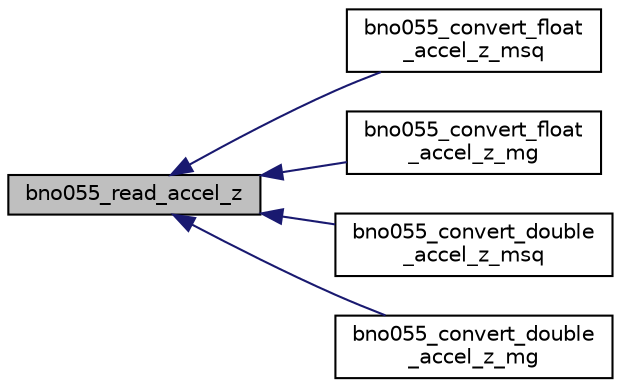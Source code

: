 digraph "bno055_read_accel_z"
{
  edge [fontname="Helvetica",fontsize="10",labelfontname="Helvetica",labelfontsize="10"];
  node [fontname="Helvetica",fontsize="10",shape=record];
  rankdir="LR";
  Node1 [label="bno055_read_accel_z",height=0.2,width=0.4,color="black", fillcolor="grey75", style="filled", fontcolor="black"];
  Node1 -> Node2 [dir="back",color="midnightblue",fontsize="10",style="solid",fontname="Helvetica"];
  Node2 [label="bno055_convert_float\l_accel_z_msq",height=0.2,width=0.4,color="black", fillcolor="white", style="filled",URL="$bno055_8h.html#a7303e3071d18ca01a8911d4b4ba24de3",tooltip="This API is used to convert the accel z raw data to meterpersecseq output as float. "];
  Node1 -> Node3 [dir="back",color="midnightblue",fontsize="10",style="solid",fontname="Helvetica"];
  Node3 [label="bno055_convert_float\l_accel_z_mg",height=0.2,width=0.4,color="black", fillcolor="white", style="filled",URL="$bno055_8h.html#a3e07565be88bc29a80110dd16666fcb6",tooltip="This API is used to convert the accel z raw data to millig output as float. "];
  Node1 -> Node4 [dir="back",color="midnightblue",fontsize="10",style="solid",fontname="Helvetica"];
  Node4 [label="bno055_convert_double\l_accel_z_msq",height=0.2,width=0.4,color="black", fillcolor="white", style="filled",URL="$bno055_8h.html#a2af1fe6eefe2e1af056c2b33e6460515",tooltip="This API is used to convert the accel z raw data to meterpersecseq output as double. "];
  Node1 -> Node5 [dir="back",color="midnightblue",fontsize="10",style="solid",fontname="Helvetica"];
  Node5 [label="bno055_convert_double\l_accel_z_mg",height=0.2,width=0.4,color="black", fillcolor="white", style="filled",URL="$bno055_8h.html#a3a3a75254860a14ec962b2bfea8facf1",tooltip="This API is used to convert the accel z raw data to millig output as double. "];
}
